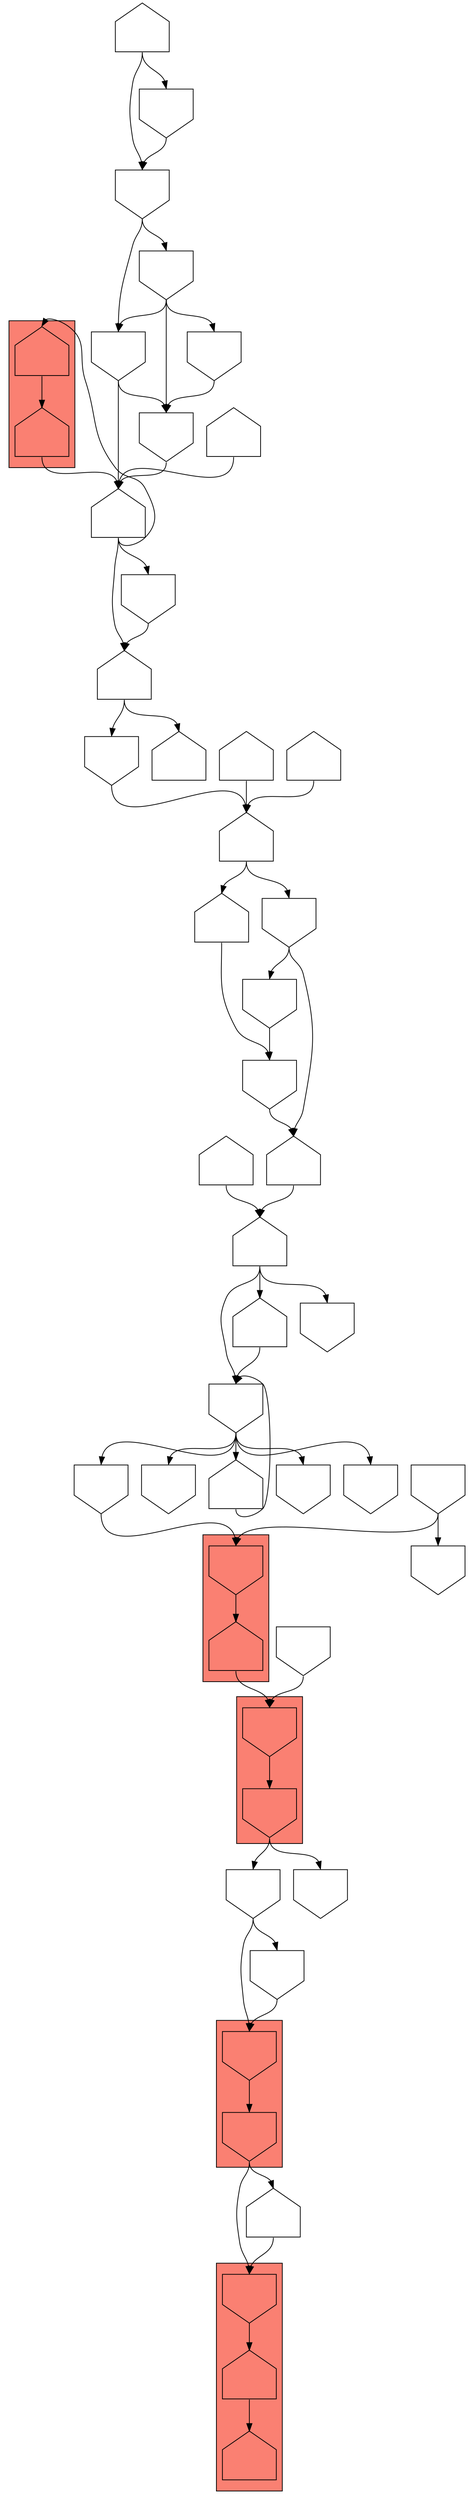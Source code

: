 digraph asm {
	edge [headport=n,tailport=s];
subgraph cluster_C9591_8013_14191 {
	9591 [label="",height=1,width=1,shape=invhouse];
	8013 [label="",height=1,width=1,shape=house];
	14191 [label="",height=1,width=1,shape=house];
	style=filled;
	fillcolor=salmon;
}
subgraph cluster_C6023_19939 {
	6023 [label="",height=1,width=1,shape=invhouse];
	19939 [label="",height=1,width=1,shape=invhouse];
	style=filled;
	fillcolor=salmon;
}
subgraph cluster_C566_2335 {
	566 [label="",height=1,width=1,shape=invhouse];
	2335 [label="",height=1,width=1,shape=invhouse];
	style=filled;
	fillcolor=salmon;
}
subgraph cluster_C7250_9621 {
	7250 [label="",height=1,width=1,shape=invhouse];
	9621 [label="",height=1,width=1,shape=house];
	style=filled;
	fillcolor=salmon;
}
subgraph cluster_C8531_8249 {
	8531 [label="",height=1,width=1,shape=house];
	8249 [label="",height=1,width=1,shape=house];
	style=filled;
	fillcolor=salmon;
}
	7513 [label="",height=1,width=1,shape=house];
	13382 [label="",height=1,width=1,shape=invhouse];
	16347 [label="",height=1,width=1,shape=invhouse];
	11533 [label="",height=1,width=1,shape=invhouse];
	13350 [label="",height=1,width=1,shape=invhouse];
	3672 [label="",height=1,width=1,shape=invhouse];
	5415 [label="",height=1,width=1,shape=invhouse];
	7175 [label="",height=1,width=1,shape=house];
	12416 [label="",height=1,width=1,shape=invhouse];
	13556 [label="",height=1,width=1,shape=invhouse];
	4063 [label="",height=1,width=1,shape=house];
	13561 [label="",height=1,width=1,shape=house];
	13562 [label="",height=1,width=1,shape=invhouse];
	6952 [label="",height=1,width=1,shape=house];
	15539 [label="",height=1,width=1,shape=house];
	9310 [label="",height=1,width=1,shape=invhouse];
	1211 [label="",height=1,width=1,shape=house];
	849 [label="",height=1,width=1,shape=house];
	12458 [label="",height=1,width=1,shape=invhouse];
	12502 [label="",height=1,width=1,shape=invhouse];
	9109 [label="",height=1,width=1,shape=invhouse];
	5332 [label="",height=1,width=1,shape=house];
	13247 [label="",height=1,width=1,shape=house];
	8896 [label="",height=1,width=1,shape=invhouse];
	21418 [label="",height=1,width=1,shape=house];
	12634 [label="",height=1,width=1,shape=invhouse];
	17007 [label="",height=1,width=1,shape=invhouse];
	9763 [label="",height=1,width=1,shape=invhouse];
	15683 [label="",height=1,width=1,shape=invhouse];
	6155 [label="",height=1,width=1,shape=invhouse];
	5412 [label="",height=1,width=1,shape=invhouse];
	16325 [label="",height=1,width=1,shape=house];
	18074 [label="",height=1,width=1,shape=house];
	13685 [label="",height=1,width=1,shape=house];
	14355 [label="",height=1,width=1,shape=house];
	14000 [label="",height=1,width=1,shape=invhouse];
	9883 [label="",height=1,width=1,shape=invhouse];
	11649 [label="",height=1,width=1,shape=invhouse];
	9591 -> 8013
	8013 -> 14191
	7513 -> 9591
	19939 -> 7513
	19939 -> 9591
	6023 -> 19939
	13382 -> 6023
	13382 -> 16347
	16347 -> 6023
	2335 -> 11533
	2335 -> 13382
	566 -> 2335
	9621 -> 566
	7250 -> 9621
	13350 -> 7250
	3672 -> 5415
	3672 -> 7175
	3672 -> 12416
	3672 -> 13350
	3672 -> 13556
	7175 -> 3672
	4063 -> 3672
	4063 -> 13561
	4063 -> 13562
	13561 -> 3672
	6952 -> 4063
	15539 -> 4063
	9310 -> 15539
	1211 -> 9310
	849 -> 1211
	849 -> 12458
	12458 -> 12502
	12458 -> 15539
	12502 -> 9310
	9109 -> 849
	5332 -> 9109
	5332 -> 13247
	8896 -> 5332
	21418 -> 5332
	21418 -> 8531
	21418 -> 8896
	8531 -> 8249
	8249 -> 21418
	12634 -> 17007
	12634 -> 21418
	17007 -> 21418
	9763 -> 12634
	9763 -> 15683
	9763 -> 17007
	15683 -> 17007
	6155 -> 9763
	6155 -> 12634
	5412 -> 6155
	16325 -> 5412
	16325 -> 6155
	18074 -> 21418
	13685 -> 849
	14355 -> 849
	14000 -> 7250
	14000 -> 9883
	11649 -> 566
}